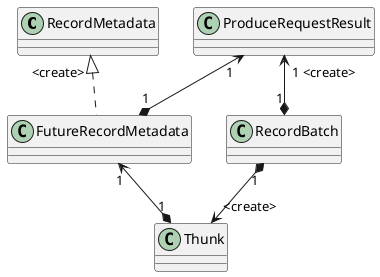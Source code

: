 @startuml

class RecordMetadata
class FutureRecordMetadata
class ProduceRequestResult
class RecordBatch
class Thunk


RecordMetadata "<create>" <|.. FutureRecordMetadata
ProduceRequestResult "1" <--* "1" FutureRecordMetadata
ProduceRequestResult "1 <create>" <--* "1" RecordBatch
RecordBatch "1" *--> "<create>" Thunk
FutureRecordMetadata "1" <--* "1" Thunk


@enduml